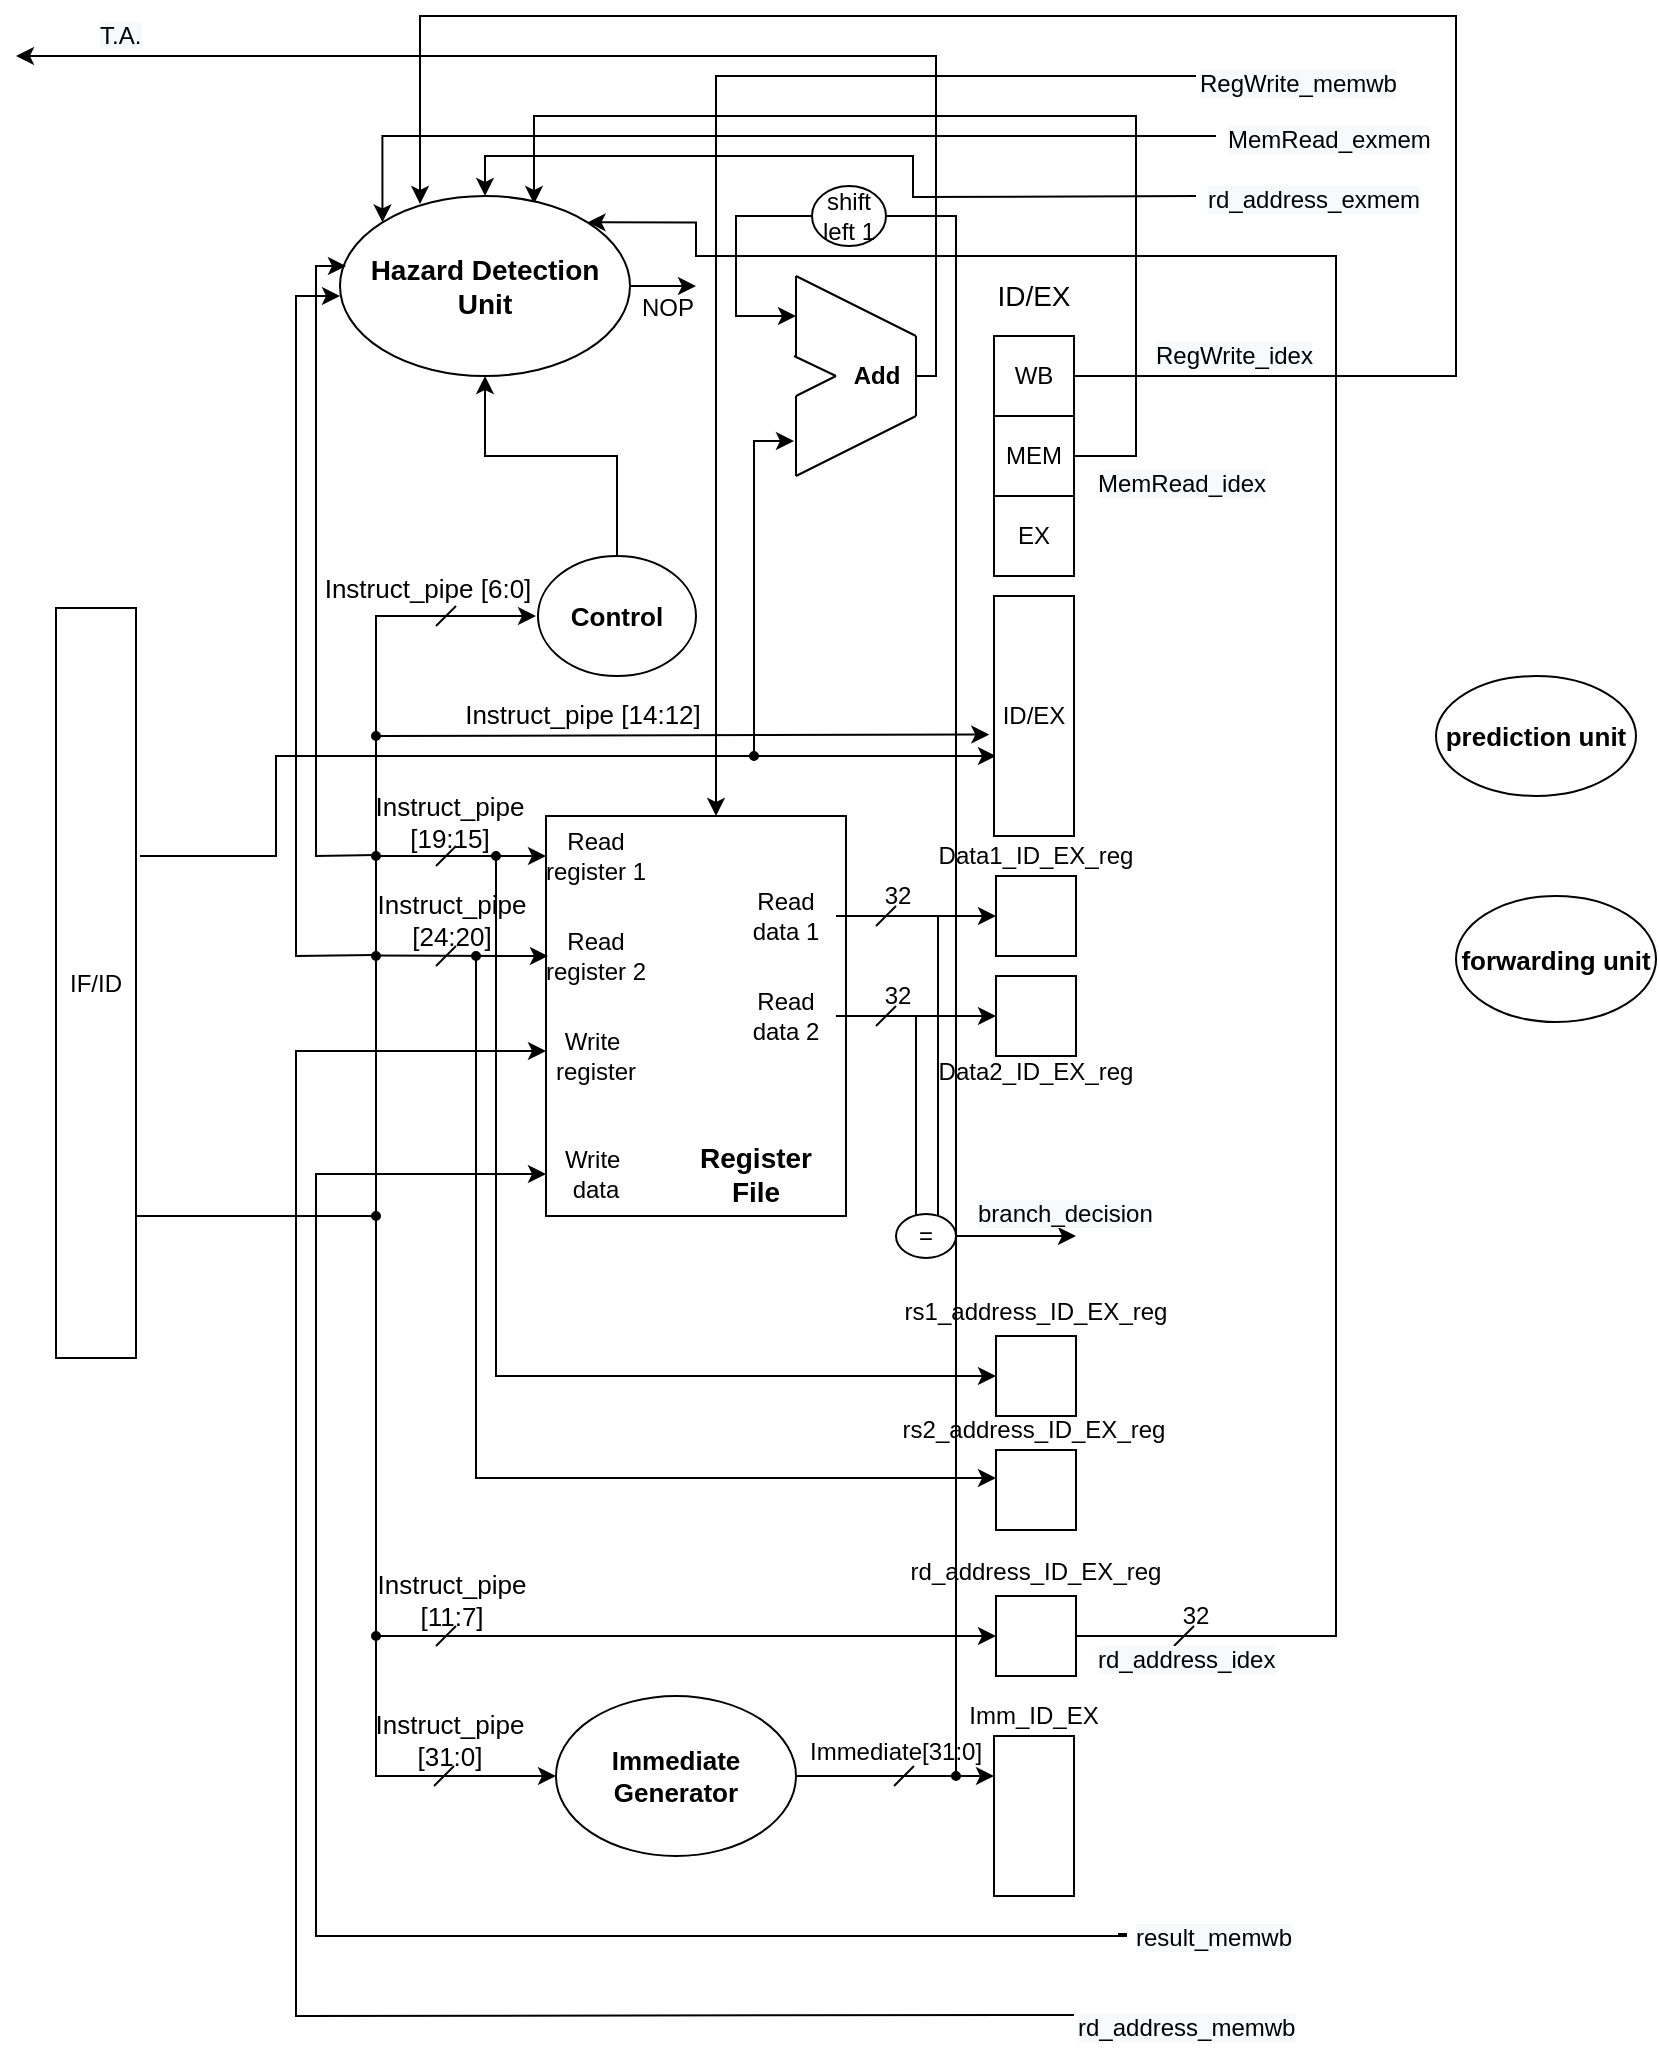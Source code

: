 <mxfile version="14.4.2" type="device"><diagram id="C4D67ffuTDaYjJX6yr9e" name="Page-1"><mxGraphModel dx="868" dy="450" grid="1" gridSize="10" guides="1" tooltips="1" connect="1" arrows="1" fold="1" page="1" pageScale="1" pageWidth="827" pageHeight="1169" math="0" shadow="0"><root><mxCell id="0"/><mxCell id="1" parent="0"/><mxCell id="l9WlV2qs4b8OpY1RFIN2-1" value="" style="endArrow=none;html=1;" parent="1" edge="1"><mxGeometry width="50" height="50" relative="1" as="geometry"><mxPoint x="330" y="620" as="sourcePoint"/><mxPoint x="450" y="620" as="targetPoint"/></mxGeometry></mxCell><mxCell id="l9WlV2qs4b8OpY1RFIN2-2" value="" style="endArrow=classic;html=1;rounded=0;" parent="1" edge="1"><mxGeometry width="50" height="50" relative="1" as="geometry"><mxPoint x="450" y="621" as="sourcePoint"/><mxPoint x="535" y="440" as="targetPoint"/><Array as="points"><mxPoint x="450" y="520"/><mxPoint x="450" y="440"/></Array></mxGeometry></mxCell><mxCell id="IM8ucsLifQxLvVjgq8dF-1" style="edgeStyle=orthogonalEdgeStyle;rounded=0;orthogonalLoop=1;jettySize=auto;html=1;exitX=0;exitY=0.75;exitDx=0;exitDy=0;entryX=0;entryY=0.5;entryDx=0;entryDy=0;" parent="1" target="l9WlV2qs4b8OpY1RFIN2-7" edge="1"><mxGeometry relative="1" as="geometry"><mxPoint x="821" y="979" as="sourcePoint"/><Array as="points"><mxPoint x="825" y="979"/><mxPoint x="825" y="980"/><mxPoint x="420" y="980"/><mxPoint x="420" y="599"/></Array></mxGeometry></mxCell><mxCell id="IM8ucsLifQxLvVjgq8dF-5" style="edgeStyle=orthogonalEdgeStyle;rounded=0;orthogonalLoop=1;jettySize=auto;html=1;exitX=0;exitY=0.25;exitDx=0;exitDy=0;" parent="1" source="IM8ucsLifQxLvVjgq8dF-4" edge="1"><mxGeometry relative="1" as="geometry"><mxPoint x="535" y="537.5" as="targetPoint"/><mxPoint x="770" y="1047.5" as="sourcePoint"/><Array as="points"><mxPoint x="770" y="1020"/><mxPoint x="410" y="1020"/><mxPoint x="410" y="538"/></Array></mxGeometry></mxCell><mxCell id="IM8ucsLifQxLvVjgq8dF-6" style="edgeStyle=orthogonalEdgeStyle;rounded=0;orthogonalLoop=1;jettySize=auto;html=1;exitX=0.5;exitY=0;exitDx=0;exitDy=0;entryX=0.5;entryY=0;entryDx=0;entryDy=0;" parent="1" edge="1"><mxGeometry relative="1" as="geometry"><mxPoint x="620" y="420" as="targetPoint"/><mxPoint x="860" y="50" as="sourcePoint"/><Array as="points"><mxPoint x="620" y="190"/><mxPoint x="620" y="190"/></Array></mxGeometry></mxCell><mxCell id="l9WlV2qs4b8OpY1RFIN2-3" value="" style="rounded=0;whiteSpace=wrap;html=1;" parent="1" vertex="1"><mxGeometry x="535" y="420" width="150" height="200" as="geometry"/></mxCell><mxCell id="l9WlV2qs4b8OpY1RFIN2-4" value="Read register 1" style="text;html=1;strokeColor=none;fillColor=none;align=center;verticalAlign=middle;whiteSpace=wrap;rounded=0;" parent="1" vertex="1"><mxGeometry x="530" y="430" width="60" height="20" as="geometry"/></mxCell><mxCell id="l9WlV2qs4b8OpY1RFIN2-5" value="Read register 2" style="text;html=1;strokeColor=none;fillColor=none;align=center;verticalAlign=middle;whiteSpace=wrap;rounded=0;" parent="1" vertex="1"><mxGeometry x="530" y="480" width="60" height="20" as="geometry"/></mxCell><mxCell id="l9WlV2qs4b8OpY1RFIN2-6" value="Write&amp;nbsp;&lt;br&gt;register" style="text;html=1;strokeColor=none;fillColor=none;align=center;verticalAlign=middle;whiteSpace=wrap;rounded=0;" parent="1" vertex="1"><mxGeometry x="535" y="530" width="50" height="20" as="geometry"/></mxCell><mxCell id="l9WlV2qs4b8OpY1RFIN2-7" value="Write&amp;nbsp;&lt;br&gt;data&lt;br&gt;" style="text;html=1;strokeColor=none;fillColor=none;align=center;verticalAlign=middle;whiteSpace=wrap;rounded=0;" parent="1" vertex="1"><mxGeometry x="535" y="589" width="50" height="20" as="geometry"/></mxCell><mxCell id="l9WlV2qs4b8OpY1RFIN2-8" value="Read data 1" style="text;html=1;strokeColor=none;fillColor=none;align=center;verticalAlign=middle;whiteSpace=wrap;rounded=0;" parent="1" vertex="1"><mxGeometry x="630" y="460" width="50" height="20" as="geometry"/></mxCell><mxCell id="l9WlV2qs4b8OpY1RFIN2-9" value="Read data 2" style="text;html=1;strokeColor=none;fillColor=none;align=center;verticalAlign=middle;whiteSpace=wrap;rounded=0;" parent="1" vertex="1"><mxGeometry x="630" y="510" width="50" height="20" as="geometry"/></mxCell><mxCell id="l9WlV2qs4b8OpY1RFIN2-10" value="&lt;font style=&quot;font-size: 14px&quot;&gt;&lt;b&gt;Register File&lt;/b&gt;&lt;/font&gt;" style="text;html=1;strokeColor=none;fillColor=none;align=center;verticalAlign=middle;whiteSpace=wrap;rounded=0;" parent="1" vertex="1"><mxGeometry x="610" y="589" width="60" height="20" as="geometry"/></mxCell><mxCell id="l9WlV2qs4b8OpY1RFIN2-11" value="" style="endArrow=classic;html=1;" parent="1" edge="1"><mxGeometry width="50" height="50" relative="1" as="geometry"><mxPoint x="448" y="489.76" as="sourcePoint"/><mxPoint x="536" y="490" as="targetPoint"/></mxGeometry></mxCell><mxCell id="l9WlV2qs4b8OpY1RFIN2-12" value="" style="endArrow=classic;html=1;" parent="1" edge="1"><mxGeometry width="50" height="50" relative="1" as="geometry"><mxPoint x="450" y="830" as="sourcePoint"/><mxPoint x="760" y="830" as="targetPoint"/></mxGeometry></mxCell><mxCell id="l9WlV2qs4b8OpY1RFIN2-13" value="&lt;font style=&quot;font-size: 13px&quot;&gt;Instruct_pipe [19:15]&lt;/font&gt;" style="text;html=1;strokeColor=none;fillColor=none;align=center;verticalAlign=middle;whiteSpace=wrap;rounded=0;" parent="1" vertex="1"><mxGeometry x="432" y="413" width="110" height="20" as="geometry"/></mxCell><mxCell id="l9WlV2qs4b8OpY1RFIN2-14" value="&lt;font style=&quot;font-size: 13px&quot;&gt;Instruct_pipe [24:20]&lt;/font&gt;" style="text;html=1;strokeColor=none;fillColor=none;align=center;verticalAlign=middle;whiteSpace=wrap;rounded=0;" parent="1" vertex="1"><mxGeometry x="433" y="463" width="110" height="17" as="geometry"/></mxCell><mxCell id="l9WlV2qs4b8OpY1RFIN2-15" value="&lt;span style=&quot;font-size: 13px&quot;&gt;Instruct_pipe [11:7]&lt;/span&gt;" style="text;html=1;strokeColor=none;fillColor=none;align=center;verticalAlign=middle;whiteSpace=wrap;rounded=0;" parent="1" vertex="1"><mxGeometry x="433" y="803" width="110" height="17" as="geometry"/></mxCell><mxCell id="l9WlV2qs4b8OpY1RFIN2-16" value="" style="endArrow=classic;html=1;rounded=0;entryX=0;entryY=0.5;entryDx=0;entryDy=0;" parent="1" target="l9WlV2qs4b8OpY1RFIN2-17" edge="1"><mxGeometry width="50" height="50" relative="1" as="geometry"><mxPoint x="450" y="620" as="sourcePoint"/><mxPoint x="540" y="740" as="targetPoint"/><Array as="points"><mxPoint x="450" y="740"/><mxPoint x="450" y="900"/></Array></mxGeometry></mxCell><mxCell id="l9WlV2qs4b8OpY1RFIN2-17" value="&lt;b&gt;&lt;font style=&quot;font-size: 13px&quot;&gt;Immediate Generator&lt;/font&gt;&lt;/b&gt;" style="ellipse;whiteSpace=wrap;html=1;" parent="1" vertex="1"><mxGeometry x="540" y="860" width="120" height="80" as="geometry"/></mxCell><mxCell id="l9WlV2qs4b8OpY1RFIN2-18" value="" style="endArrow=none;html=1;" parent="1" edge="1"><mxGeometry width="50" height="50" relative="1" as="geometry"><mxPoint x="479" y="905" as="sourcePoint"/><mxPoint x="489" y="895" as="targetPoint"/></mxGeometry></mxCell><mxCell id="l9WlV2qs4b8OpY1RFIN2-19" value="" style="endArrow=none;html=1;" parent="1" edge="1"><mxGeometry width="50" height="50" relative="1" as="geometry"><mxPoint x="480" y="835" as="sourcePoint"/><mxPoint x="490" y="825" as="targetPoint"/></mxGeometry></mxCell><mxCell id="l9WlV2qs4b8OpY1RFIN2-20" value="" style="endArrow=none;html=1;" parent="1" edge="1"><mxGeometry width="50" height="50" relative="1" as="geometry"><mxPoint x="480" y="495" as="sourcePoint"/><mxPoint x="490" y="485" as="targetPoint"/></mxGeometry></mxCell><mxCell id="l9WlV2qs4b8OpY1RFIN2-21" value="" style="endArrow=none;html=1;" parent="1" edge="1"><mxGeometry width="50" height="50" relative="1" as="geometry"><mxPoint x="480" y="445" as="sourcePoint"/><mxPoint x="490" y="435" as="targetPoint"/></mxGeometry></mxCell><mxCell id="l9WlV2qs4b8OpY1RFIN2-22" value="&lt;span style=&quot;font-size: 13px&quot;&gt;Instruct_pipe [31:0]&lt;/span&gt;" style="text;html=1;strokeColor=none;fillColor=none;align=center;verticalAlign=middle;whiteSpace=wrap;rounded=0;" parent="1" vertex="1"><mxGeometry x="432" y="873" width="110" height="17" as="geometry"/></mxCell><mxCell id="l9WlV2qs4b8OpY1RFIN2-23" value="" style="endArrow=classic;html=1;exitX=1;exitY=0.5;exitDx=0;exitDy=0;" parent="1" source="l9WlV2qs4b8OpY1RFIN2-17" edge="1"><mxGeometry width="50" height="50" relative="1" as="geometry"><mxPoint x="669" y="900" as="sourcePoint"/><mxPoint x="759" y="900" as="targetPoint"/></mxGeometry></mxCell><mxCell id="l9WlV2qs4b8OpY1RFIN2-24" value="Immediate[31:0]" style="text;html=1;strokeColor=none;fillColor=none;align=center;verticalAlign=middle;whiteSpace=wrap;rounded=0;" parent="1" vertex="1"><mxGeometry x="690" y="878" width="40" height="20" as="geometry"/></mxCell><mxCell id="l9WlV2qs4b8OpY1RFIN2-25" value="" style="endArrow=none;html=1;" parent="1" edge="1"><mxGeometry width="50" height="50" relative="1" as="geometry"><mxPoint x="709" y="905" as="sourcePoint"/><mxPoint x="719" y="895" as="targetPoint"/></mxGeometry></mxCell><mxCell id="l9WlV2qs4b8OpY1RFIN2-26" value="" style="rounded=0;whiteSpace=wrap;html=1;" parent="1" vertex="1"><mxGeometry x="759" y="880" width="40" height="80" as="geometry"/></mxCell><mxCell id="l9WlV2qs4b8OpY1RFIN2-27" value="Imm_ID_EX&lt;br&gt;" style="text;html=1;strokeColor=none;fillColor=none;align=center;verticalAlign=middle;whiteSpace=wrap;rounded=0;" parent="1" vertex="1"><mxGeometry x="749" y="860" width="60" height="20" as="geometry"/></mxCell><mxCell id="l9WlV2qs4b8OpY1RFIN2-28" value="" style="endArrow=classic;html=1;exitX=1;exitY=0.5;exitDx=0;exitDy=0;entryX=0;entryY=0.5;entryDx=0;entryDy=0;" parent="1" source="l9WlV2qs4b8OpY1RFIN2-8" target="l9WlV2qs4b8OpY1RFIN2-41" edge="1"><mxGeometry width="50" height="50" relative="1" as="geometry"><mxPoint x="740" y="470" as="sourcePoint"/><mxPoint x="740" y="470" as="targetPoint"/></mxGeometry></mxCell><mxCell id="l9WlV2qs4b8OpY1RFIN2-29" value="" style="endArrow=classic;html=1;exitX=1;exitY=0.5;exitDx=0;exitDy=0;entryX=0;entryY=0.5;entryDx=0;entryDy=0;" parent="1" target="l9WlV2qs4b8OpY1RFIN2-42" edge="1"><mxGeometry width="50" height="50" relative="1" as="geometry"><mxPoint x="680" y="520" as="sourcePoint"/><mxPoint x="740" y="520" as="targetPoint"/></mxGeometry></mxCell><mxCell id="l9WlV2qs4b8OpY1RFIN2-30" value="" style="endArrow=none;html=1;" parent="1" edge="1"><mxGeometry width="50" height="50" relative="1" as="geometry"><mxPoint x="700" y="525" as="sourcePoint"/><mxPoint x="710" y="515" as="targetPoint"/></mxGeometry></mxCell><mxCell id="l9WlV2qs4b8OpY1RFIN2-31" value="" style="endArrow=none;html=1;" parent="1" edge="1"><mxGeometry width="50" height="50" relative="1" as="geometry"><mxPoint x="700" y="475" as="sourcePoint"/><mxPoint x="710" y="465" as="targetPoint"/></mxGeometry></mxCell><mxCell id="l9WlV2qs4b8OpY1RFIN2-32" style="edgeStyle=orthogonalEdgeStyle;rounded=0;orthogonalLoop=1;jettySize=auto;html=1;entryX=0.5;entryY=1;entryDx=0;entryDy=0;" parent="1" source="l9WlV2qs4b8OpY1RFIN2-33" target="l9WlV2qs4b8OpY1RFIN2-69" edge="1"><mxGeometry relative="1" as="geometry"><mxPoint x="560" y="220" as="targetPoint"/><Array as="points"><mxPoint x="571" y="240"/><mxPoint x="505" y="240"/></Array></mxGeometry></mxCell><mxCell id="l9WlV2qs4b8OpY1RFIN2-33" value="&lt;b&gt;&lt;font style=&quot;font-size: 13px&quot;&gt;Control&lt;/font&gt;&lt;/b&gt;" style="ellipse;whiteSpace=wrap;html=1;" parent="1" vertex="1"><mxGeometry x="531" y="290" width="79" height="60" as="geometry"/></mxCell><mxCell id="l9WlV2qs4b8OpY1RFIN2-34" value="" style="endArrow=classic;html=1;rounded=0;" parent="1" edge="1"><mxGeometry width="50" height="50" relative="1" as="geometry"><mxPoint x="450" y="440" as="sourcePoint"/><mxPoint x="530" y="320" as="targetPoint"/><Array as="points"><mxPoint x="450" y="320"/></Array></mxGeometry></mxCell><mxCell id="l9WlV2qs4b8OpY1RFIN2-35" value="32" style="text;html=1;strokeColor=none;fillColor=none;align=center;verticalAlign=middle;whiteSpace=wrap;rounded=0;" parent="1" vertex="1"><mxGeometry x="691" y="450" width="40" height="20" as="geometry"/></mxCell><mxCell id="l9WlV2qs4b8OpY1RFIN2-36" value="32" style="text;html=1;strokeColor=none;fillColor=none;align=center;verticalAlign=middle;whiteSpace=wrap;rounded=0;" parent="1" vertex="1"><mxGeometry x="691" y="500" width="40" height="20" as="geometry"/></mxCell><mxCell id="l9WlV2qs4b8OpY1RFIN2-37" value="" style="verticalLabelPosition=bottom;shadow=0;dashed=0;align=center;html=1;verticalAlign=top;shape=mxgraph.electrical.logic_gates.inverting_contact;fillColor=#000000;" parent="1" vertex="1"><mxGeometry x="447.5" y="437.5" width="5" height="5" as="geometry"/></mxCell><mxCell id="l9WlV2qs4b8OpY1RFIN2-38" value="" style="verticalLabelPosition=bottom;shadow=0;dashed=0;align=center;html=1;verticalAlign=top;shape=mxgraph.electrical.logic_gates.inverting_contact;fillColor=#000000;" parent="1" vertex="1"><mxGeometry x="447.5" y="487.5" width="5" height="5" as="geometry"/></mxCell><mxCell id="l9WlV2qs4b8OpY1RFIN2-39" value="" style="verticalLabelPosition=bottom;shadow=0;dashed=0;align=center;html=1;verticalAlign=top;shape=mxgraph.electrical.logic_gates.inverting_contact;fillColor=#000000;" parent="1" vertex="1"><mxGeometry x="447.5" y="827.5" width="5" height="5" as="geometry"/></mxCell><mxCell id="l9WlV2qs4b8OpY1RFIN2-40" value="" style="verticalLabelPosition=bottom;shadow=0;dashed=0;align=center;html=1;verticalAlign=top;shape=mxgraph.electrical.logic_gates.inverting_contact;fillColor=#000000;" parent="1" vertex="1"><mxGeometry x="447.5" y="617.5" width="5" height="5" as="geometry"/></mxCell><mxCell id="l9WlV2qs4b8OpY1RFIN2-41" value="" style="rounded=0;whiteSpace=wrap;html=1;" parent="1" vertex="1"><mxGeometry x="760" y="450" width="40" height="40" as="geometry"/></mxCell><mxCell id="l9WlV2qs4b8OpY1RFIN2-42" value="" style="rounded=0;whiteSpace=wrap;html=1;" parent="1" vertex="1"><mxGeometry x="760" y="500" width="40" height="40" as="geometry"/></mxCell><mxCell id="l9WlV2qs4b8OpY1RFIN2-43" value="Data1_ID_EX_reg" style="text;html=1;strokeColor=none;fillColor=none;align=center;verticalAlign=middle;whiteSpace=wrap;rounded=0;" parent="1" vertex="1"><mxGeometry x="760" y="430" width="40" height="20" as="geometry"/></mxCell><mxCell id="l9WlV2qs4b8OpY1RFIN2-44" value="Data2_ID_EX_reg&lt;br&gt;" style="text;html=1;strokeColor=none;fillColor=none;align=center;verticalAlign=middle;whiteSpace=wrap;rounded=0;" parent="1" vertex="1"><mxGeometry x="760" y="537.5" width="40" height="20" as="geometry"/></mxCell><mxCell id="l9WlV2qs4b8OpY1RFIN2-45" value="&lt;font style=&quot;font-size: 13px&quot;&gt;Instruct_pipe [6:0]&lt;/font&gt;" style="text;html=1;strokeColor=none;fillColor=none;align=center;verticalAlign=middle;whiteSpace=wrap;rounded=0;" parent="1" vertex="1"><mxGeometry x="417" y="296" width="118" height="20" as="geometry"/></mxCell><mxCell id="l9WlV2qs4b8OpY1RFIN2-46" value="" style="endArrow=none;html=1;" parent="1" edge="1"><mxGeometry width="50" height="50" relative="1" as="geometry"><mxPoint x="480" y="325" as="sourcePoint"/><mxPoint x="490" y="315" as="targetPoint"/></mxGeometry></mxCell><mxCell id="l9WlV2qs4b8OpY1RFIN2-47" value="" style="endArrow=none;html=1;entryX=0.75;entryY=1;entryDx=0;entryDy=0;" parent="1" edge="1"><mxGeometry width="50" height="50" relative="1" as="geometry"><mxPoint x="720" y="620" as="sourcePoint"/><mxPoint x="720" y="520" as="targetPoint"/></mxGeometry></mxCell><mxCell id="l9WlV2qs4b8OpY1RFIN2-48" value="" style="endArrow=none;html=1;entryX=1;entryY=1;entryDx=0;entryDy=0;" parent="1" target="l9WlV2qs4b8OpY1RFIN2-35" edge="1"><mxGeometry width="50" height="50" relative="1" as="geometry"><mxPoint x="731" y="620" as="sourcePoint"/><mxPoint x="730" y="510" as="targetPoint"/></mxGeometry></mxCell><mxCell id="l9WlV2qs4b8OpY1RFIN2-49" value="" style="ellipse;whiteSpace=wrap;html=1;fillColor=#FFFFFF;" parent="1" vertex="1"><mxGeometry x="710" y="619" width="30" height="22" as="geometry"/></mxCell><mxCell id="IM8ucsLifQxLvVjgq8dF-12" value="" style="edgeStyle=orthogonalEdgeStyle;rounded=0;orthogonalLoop=1;jettySize=auto;html=1;" parent="1" edge="1"><mxGeometry relative="1" as="geometry"><mxPoint x="740" y="630" as="sourcePoint"/><mxPoint x="800" y="630" as="targetPoint"/></mxGeometry></mxCell><mxCell id="l9WlV2qs4b8OpY1RFIN2-50" value="=" style="text;html=1;strokeColor=none;fillColor=none;align=center;verticalAlign=middle;whiteSpace=wrap;rounded=0;" parent="1" vertex="1"><mxGeometry x="705" y="620" width="40" height="20" as="geometry"/></mxCell><mxCell id="l9WlV2qs4b8OpY1RFIN2-51" value="&lt;font style=&quot;font-size: 14px&quot;&gt;ID/EX&lt;/font&gt;" style="text;html=1;strokeColor=none;fillColor=none;align=center;verticalAlign=middle;whiteSpace=wrap;rounded=0;dashed=1;" parent="1" vertex="1"><mxGeometry x="759" y="150" width="40" height="20" as="geometry"/></mxCell><mxCell id="IM8ucsLifQxLvVjgq8dF-22" style="edgeStyle=orthogonalEdgeStyle;rounded=0;orthogonalLoop=1;jettySize=auto;html=1;exitX=1;exitY=0.5;exitDx=0;exitDy=0;entryX=0.276;entryY=0.044;entryDx=0;entryDy=0;entryPerimeter=0;" parent="1" source="l9WlV2qs4b8OpY1RFIN2-52" target="l9WlV2qs4b8OpY1RFIN2-69" edge="1"><mxGeometry relative="1" as="geometry"><mxPoint x="471" y="20" as="targetPoint"/><Array as="points"><mxPoint x="990" y="200"/><mxPoint x="990" y="20"/><mxPoint x="472" y="20"/></Array></mxGeometry></mxCell><mxCell id="l9WlV2qs4b8OpY1RFIN2-52" value="WB" style="rounded=0;whiteSpace=wrap;html=1;" parent="1" vertex="1"><mxGeometry x="759" y="180" width="40" height="40" as="geometry"/></mxCell><mxCell id="IM8ucsLifQxLvVjgq8dF-19" style="edgeStyle=orthogonalEdgeStyle;rounded=0;orthogonalLoop=1;jettySize=auto;html=1;exitX=1;exitY=0.5;exitDx=0;exitDy=0;entryX=0.669;entryY=0.044;entryDx=0;entryDy=0;entryPerimeter=0;" parent="1" source="l9WlV2qs4b8OpY1RFIN2-53" target="l9WlV2qs4b8OpY1RFIN2-69" edge="1"><mxGeometry relative="1" as="geometry"><Array as="points"><mxPoint x="830" y="240"/><mxPoint x="830" y="70"/><mxPoint x="529" y="70"/></Array></mxGeometry></mxCell><mxCell id="l9WlV2qs4b8OpY1RFIN2-53" value="MEM" style="rounded=0;whiteSpace=wrap;html=1;" parent="1" vertex="1"><mxGeometry x="759" y="220" width="40" height="40" as="geometry"/></mxCell><mxCell id="l9WlV2qs4b8OpY1RFIN2-54" value="EX" style="rounded=0;whiteSpace=wrap;html=1;" parent="1" vertex="1"><mxGeometry x="759" y="260" width="40" height="40" as="geometry"/></mxCell><mxCell id="l9WlV2qs4b8OpY1RFIN2-55" value="" style="endArrow=classic;html=1;rounded=0;" parent="1" edge="1"><mxGeometry width="50" height="50" relative="1" as="geometry"><mxPoint x="510" y="440" as="sourcePoint"/><mxPoint x="760" y="700" as="targetPoint"/><Array as="points"><mxPoint x="510" y="700"/></Array></mxGeometry></mxCell><mxCell id="l9WlV2qs4b8OpY1RFIN2-56" value="" style="endArrow=classic;html=1;rounded=0;" parent="1" edge="1"><mxGeometry width="50" height="50" relative="1" as="geometry"><mxPoint x="500" y="491" as="sourcePoint"/><mxPoint x="760" y="751" as="targetPoint"/><Array as="points"><mxPoint x="500" y="751"/></Array></mxGeometry></mxCell><mxCell id="l9WlV2qs4b8OpY1RFIN2-57" value="" style="rounded=0;whiteSpace=wrap;html=1;" parent="1" vertex="1"><mxGeometry x="760" y="500" width="40" height="40" as="geometry"/></mxCell><mxCell id="l9WlV2qs4b8OpY1RFIN2-58" value="" style="rounded=0;whiteSpace=wrap;html=1;" parent="1" vertex="1"><mxGeometry x="760" y="680" width="40" height="40" as="geometry"/></mxCell><mxCell id="l9WlV2qs4b8OpY1RFIN2-59" value="" style="rounded=0;whiteSpace=wrap;html=1;" parent="1" vertex="1"><mxGeometry x="760" y="737" width="40" height="40" as="geometry"/></mxCell><mxCell id="l9WlV2qs4b8OpY1RFIN2-60" value="rs1_address_ID_EX_reg" style="text;html=1;strokeColor=none;fillColor=none;align=center;verticalAlign=middle;whiteSpace=wrap;rounded=0;" parent="1" vertex="1"><mxGeometry x="760" y="657.5" width="40" height="20" as="geometry"/></mxCell><mxCell id="l9WlV2qs4b8OpY1RFIN2-61" value="rs2_address_ID_EX_reg" style="text;html=1;strokeColor=none;fillColor=none;align=center;verticalAlign=middle;whiteSpace=wrap;rounded=0;" parent="1" vertex="1"><mxGeometry x="759" y="717" width="40" height="20" as="geometry"/></mxCell><mxCell id="l9WlV2qs4b8OpY1RFIN2-62" value="" style="verticalLabelPosition=bottom;shadow=0;dashed=0;align=center;html=1;verticalAlign=top;shape=mxgraph.electrical.logic_gates.inverting_contact;fillColor=#000000;" parent="1" vertex="1"><mxGeometry x="447.5" y="377.5" width="5" height="5" as="geometry"/></mxCell><mxCell id="l9WlV2qs4b8OpY1RFIN2-63" value="&lt;font style=&quot;font-size: 13px&quot;&gt;Instruct_pipe [14:12]&lt;/font&gt;" style="text;html=1;strokeColor=none;fillColor=none;align=center;verticalAlign=middle;whiteSpace=wrap;rounded=0;" parent="1" vertex="1"><mxGeometry x="487" y="359" width="133" height="20" as="geometry"/></mxCell><mxCell id="IM8ucsLifQxLvVjgq8dF-15" style="edgeStyle=orthogonalEdgeStyle;rounded=0;orthogonalLoop=1;jettySize=auto;html=1;exitX=1;exitY=0.5;exitDx=0;exitDy=0;entryX=1;entryY=0;entryDx=0;entryDy=0;" parent="1" source="l9WlV2qs4b8OpY1RFIN2-64" target="l9WlV2qs4b8OpY1RFIN2-69" edge="1"><mxGeometry relative="1" as="geometry"><Array as="points"><mxPoint x="930" y="830"/><mxPoint x="930" y="140"/><mxPoint x="610" y="140"/><mxPoint x="610" y="123"/></Array></mxGeometry></mxCell><mxCell id="l9WlV2qs4b8OpY1RFIN2-64" value="" style="rounded=0;whiteSpace=wrap;html=1;" parent="1" vertex="1"><mxGeometry x="760" y="810" width="40" height="40" as="geometry"/></mxCell><mxCell id="l9WlV2qs4b8OpY1RFIN2-65" value="" style="verticalLabelPosition=bottom;shadow=0;dashed=0;align=center;html=1;verticalAlign=top;shape=mxgraph.electrical.logic_gates.inverting_contact;fillColor=#000000;" parent="1" vertex="1"><mxGeometry x="497.5" y="487.5" width="5" height="5" as="geometry"/></mxCell><mxCell id="l9WlV2qs4b8OpY1RFIN2-66" value="" style="verticalLabelPosition=bottom;shadow=0;dashed=0;align=center;html=1;verticalAlign=top;shape=mxgraph.electrical.logic_gates.inverting_contact;fillColor=#000000;" parent="1" vertex="1"><mxGeometry x="507.5" y="437.5" width="5" height="5" as="geometry"/></mxCell><mxCell id="l9WlV2qs4b8OpY1RFIN2-67" value="rd_address_ID_EX_reg" style="text;html=1;strokeColor=none;fillColor=none;align=center;verticalAlign=middle;whiteSpace=wrap;rounded=0;" parent="1" vertex="1"><mxGeometry x="760" y="787.5" width="40" height="20" as="geometry"/></mxCell><mxCell id="l9WlV2qs4b8OpY1RFIN2-68" style="edgeStyle=orthogonalEdgeStyle;rounded=0;orthogonalLoop=1;jettySize=auto;html=1;" parent="1" source="l9WlV2qs4b8OpY1RFIN2-69" edge="1"><mxGeometry relative="1" as="geometry"><mxPoint x="610" y="155" as="targetPoint"/></mxGeometry></mxCell><mxCell id="IM8ucsLifQxLvVjgq8dF-8" style="edgeStyle=orthogonalEdgeStyle;rounded=0;orthogonalLoop=1;jettySize=auto;html=1;entryX=0;entryY=0;entryDx=0;entryDy=0;" parent="1" target="l9WlV2qs4b8OpY1RFIN2-69" edge="1"><mxGeometry relative="1" as="geometry"><mxPoint x="870" y="80" as="sourcePoint"/><Array as="points"><mxPoint x="453" y="80"/></Array></mxGeometry></mxCell><mxCell id="IM8ucsLifQxLvVjgq8dF-10" style="edgeStyle=orthogonalEdgeStyle;rounded=0;orthogonalLoop=1;jettySize=auto;html=1;exitX=0.5;exitY=0;exitDx=0;exitDy=0;entryX=0.5;entryY=0;entryDx=0;entryDy=0;" parent="1" target="l9WlV2qs4b8OpY1RFIN2-69" edge="1"><mxGeometry relative="1" as="geometry"><mxPoint x="860" y="110" as="sourcePoint"/></mxGeometry></mxCell><mxCell id="l9WlV2qs4b8OpY1RFIN2-69" value="&lt;font style=&quot;font-size: 14px&quot;&gt;&lt;b&gt;Hazard Detection Unit&lt;/b&gt;&lt;/font&gt;" style="ellipse;whiteSpace=wrap;html=1;" parent="1" vertex="1"><mxGeometry x="432" y="110" width="145" height="90" as="geometry"/></mxCell><mxCell id="l9WlV2qs4b8OpY1RFIN2-70" value="" style="group;fontStyle=1" parent="1" vertex="1" connectable="0"><mxGeometry x="659" y="150" width="61" height="100" as="geometry"/></mxCell><mxCell id="l9WlV2qs4b8OpY1RFIN2-71" value="" style="endArrow=none;html=1;" parent="l9WlV2qs4b8OpY1RFIN2-70" edge="1"><mxGeometry width="50" height="50" relative="1" as="geometry"><mxPoint x="1" y="100" as="sourcePoint"/><mxPoint x="61" y="70" as="targetPoint"/></mxGeometry></mxCell><mxCell id="l9WlV2qs4b8OpY1RFIN2-72" value="" style="endArrow=none;html=1;" parent="l9WlV2qs4b8OpY1RFIN2-70" edge="1"><mxGeometry width="50" height="50" relative="1" as="geometry"><mxPoint x="61" y="70" as="sourcePoint"/><mxPoint x="61" y="30" as="targetPoint"/></mxGeometry></mxCell><mxCell id="l9WlV2qs4b8OpY1RFIN2-73" value="" style="endArrow=none;html=1;" parent="l9WlV2qs4b8OpY1RFIN2-70" edge="1"><mxGeometry width="50" height="50" relative="1" as="geometry"><mxPoint x="1" as="sourcePoint"/><mxPoint x="61" y="30" as="targetPoint"/></mxGeometry></mxCell><mxCell id="l9WlV2qs4b8OpY1RFIN2-74" value="" style="endArrow=none;html=1;" parent="l9WlV2qs4b8OpY1RFIN2-70" edge="1"><mxGeometry width="50" height="50" relative="1" as="geometry"><mxPoint y="40" as="sourcePoint"/><mxPoint x="21" y="50" as="targetPoint"/></mxGeometry></mxCell><mxCell id="l9WlV2qs4b8OpY1RFIN2-75" value="" style="endArrow=none;html=1;" parent="l9WlV2qs4b8OpY1RFIN2-70" edge="1"><mxGeometry width="50" height="50" relative="1" as="geometry"><mxPoint x="1" y="60" as="sourcePoint"/><mxPoint x="21" y="50" as="targetPoint"/></mxGeometry></mxCell><mxCell id="l9WlV2qs4b8OpY1RFIN2-76" value="" style="endArrow=none;html=1;" parent="l9WlV2qs4b8OpY1RFIN2-70" edge="1"><mxGeometry width="50" height="50" relative="1" as="geometry"><mxPoint x="1" y="40" as="sourcePoint"/><mxPoint x="1" as="targetPoint"/></mxGeometry></mxCell><mxCell id="l9WlV2qs4b8OpY1RFIN2-77" value="" style="endArrow=none;html=1;" parent="l9WlV2qs4b8OpY1RFIN2-70" edge="1"><mxGeometry width="50" height="50" relative="1" as="geometry"><mxPoint x="1" y="100" as="sourcePoint"/><mxPoint x="1" y="60" as="targetPoint"/></mxGeometry></mxCell><mxCell id="l9WlV2qs4b8OpY1RFIN2-105" style="edgeStyle=orthogonalEdgeStyle;rounded=0;orthogonalLoop=1;jettySize=auto;html=1;" parent="1" source="l9WlV2qs4b8OpY1RFIN2-78" edge="1"><mxGeometry relative="1" as="geometry"><mxPoint x="270" y="40" as="targetPoint"/><Array as="points"><mxPoint x="730" y="200"/><mxPoint x="730" y="40"/><mxPoint x="270" y="40"/></Array></mxGeometry></mxCell><mxCell id="l9WlV2qs4b8OpY1RFIN2-78" value="&lt;span&gt;Add&lt;/span&gt;" style="text;html=1;align=center;verticalAlign=middle;resizable=0;points=[];autosize=1;fontStyle=1" parent="1" vertex="1"><mxGeometry x="680" y="190" width="40" height="20" as="geometry"/></mxCell><mxCell id="l9WlV2qs4b8OpY1RFIN2-80" value="" style="verticalLabelPosition=bottom;shadow=0;dashed=0;align=center;html=1;verticalAlign=top;shape=mxgraph.electrical.logic_gates.inverting_contact;fillColor=#000000;" parent="1" vertex="1"><mxGeometry x="636.5" y="387.5" width="5" height="5" as="geometry"/></mxCell><mxCell id="l9WlV2qs4b8OpY1RFIN2-81" value="" style="endArrow=classic;html=1;rounded=0;" parent="1" edge="1"><mxGeometry width="50" height="50" relative="1" as="geometry"><mxPoint x="740" y="900" as="sourcePoint"/><mxPoint x="660" y="170" as="targetPoint"/><Array as="points"><mxPoint x="740" y="120"/><mxPoint x="630" y="120"/><mxPoint x="630" y="170"/></Array></mxGeometry></mxCell><mxCell id="l9WlV2qs4b8OpY1RFIN2-82" value="" style="verticalLabelPosition=bottom;shadow=0;dashed=0;align=center;html=1;verticalAlign=top;shape=mxgraph.electrical.logic_gates.inverting_contact;fillColor=#000000;" parent="1" vertex="1"><mxGeometry x="737.5" y="897.5" width="5" height="5" as="geometry"/></mxCell><mxCell id="l9WlV2qs4b8OpY1RFIN2-83" value="shift left 1" style="ellipse;whiteSpace=wrap;html=1;" parent="1" vertex="1"><mxGeometry x="668" y="105" width="37" height="30" as="geometry"/></mxCell><mxCell id="l9WlV2qs4b8OpY1RFIN2-84" value="" style="endArrow=classic;html=1;exitX=0.5;exitY=0;exitDx=0;exitDy=0;rounded=0;" parent="1" edge="1"><mxGeometry width="50" height="50" relative="1" as="geometry"><mxPoint x="450" y="439.5" as="sourcePoint"/><mxPoint x="435" y="145" as="targetPoint"/><Array as="points"><mxPoint x="420" y="440"/><mxPoint x="420" y="145"/></Array></mxGeometry></mxCell><mxCell id="l9WlV2qs4b8OpY1RFIN2-85" value="" style="endArrow=classic;html=1;exitX=0.25;exitY=0;exitDx=0;exitDy=0;entryX=0;entryY=0.556;entryDx=0;entryDy=0;entryPerimeter=0;rounded=0;" parent="1" target="l9WlV2qs4b8OpY1RFIN2-69" edge="1"><mxGeometry width="50" height="50" relative="1" as="geometry"><mxPoint x="448.75" y="489.5" as="sourcePoint"/><mxPoint x="430" y="160" as="targetPoint"/><Array as="points"><mxPoint x="410" y="490"/><mxPoint x="410" y="160"/></Array></mxGeometry></mxCell><mxCell id="l9WlV2qs4b8OpY1RFIN2-88" value="NOP" style="text;html=1;strokeColor=none;fillColor=none;align=center;verticalAlign=middle;whiteSpace=wrap;rounded=0;" parent="1" vertex="1"><mxGeometry x="576" y="156" width="40" height="20" as="geometry"/></mxCell><mxCell id="l9WlV2qs4b8OpY1RFIN2-89" value="IF/ID" style="rounded=0;whiteSpace=wrap;html=1;" parent="1" vertex="1"><mxGeometry x="290" y="316" width="40" height="375" as="geometry"/></mxCell><mxCell id="l9WlV2qs4b8OpY1RFIN2-94" value="" style="endArrow=classic;html=1;rounded=0;" parent="1" edge="1"><mxGeometry width="50" height="50" relative="1" as="geometry"><mxPoint x="332" y="440" as="sourcePoint"/><mxPoint x="760" y="390" as="targetPoint"/><Array as="points"><mxPoint x="400" y="440"/><mxPoint x="400" y="390"/><mxPoint x="640" y="390"/><mxPoint x="690" y="390"/></Array></mxGeometry></mxCell><mxCell id="l9WlV2qs4b8OpY1RFIN2-95" value="ID/EX" style="rounded=0;whiteSpace=wrap;html=1;" parent="1" vertex="1"><mxGeometry x="759" y="310" width="40" height="120" as="geometry"/></mxCell><mxCell id="l9WlV2qs4b8OpY1RFIN2-96" value="" style="endArrow=classic;html=1;fontStyle=1;rounded=0;" parent="1" edge="1"><mxGeometry width="50" height="50" relative="1" as="geometry"><mxPoint x="639" y="392.5" as="sourcePoint"/><mxPoint x="659" y="232.5" as="targetPoint"/><Array as="points"><mxPoint x="639" y="232.5"/></Array></mxGeometry></mxCell><mxCell id="l9WlV2qs4b8OpY1RFIN2-97" value="" style="endArrow=classic;html=1;entryX=-0.059;entryY=0.577;entryDx=0;entryDy=0;entryPerimeter=0;" parent="1" target="l9WlV2qs4b8OpY1RFIN2-95" edge="1"><mxGeometry width="50" height="50" relative="1" as="geometry"><mxPoint x="452" y="380" as="sourcePoint"/><mxPoint x="750" y="380" as="targetPoint"/><Array as="points"/></mxGeometry></mxCell><mxCell id="IM8ucsLifQxLvVjgq8dF-2" value="&lt;span style=&quot;color: rgb(0 , 0 , 0) ; font-family: &amp;#34;helvetica&amp;#34; ; font-size: 12px ; font-style: normal ; font-weight: 400 ; letter-spacing: normal ; text-align: center ; text-indent: 0px ; text-transform: none ; word-spacing: 0px ; background-color: rgb(248 , 249 , 250) ; display: inline ; float: none&quot;&gt;result_memwb&lt;/span&gt;" style="text;whiteSpace=wrap;html=1;" parent="1" vertex="1"><mxGeometry x="827.5" y="967" width="80" height="30" as="geometry"/></mxCell><mxCell id="IM8ucsLifQxLvVjgq8dF-4" value="&lt;span style=&quot;color: rgb(0 , 0 , 0) ; font-family: &amp;#34;helvetica&amp;#34; ; font-size: 12px ; font-style: normal ; font-weight: 400 ; letter-spacing: normal ; text-align: center ; text-indent: 0px ; text-transform: none ; word-spacing: 0px ; background-color: rgb(248 , 249 , 250) ; display: inline ; float: none&quot;&gt;rd_address_memwb&lt;/span&gt;" style="text;whiteSpace=wrap;html=1;" parent="1" vertex="1"><mxGeometry x="799" y="1012" width="100" height="30" as="geometry"/></mxCell><mxCell id="IM8ucsLifQxLvVjgq8dF-7" value="&lt;span style=&quot;color: rgb(0 , 0 , 0) ; font-family: &amp;#34;helvetica&amp;#34; ; font-size: 12px ; font-style: normal ; font-weight: 400 ; letter-spacing: normal ; text-align: center ; text-indent: 0px ; text-transform: none ; word-spacing: 0px ; background-color: rgb(248 , 249 , 250) ; display: inline ; float: none&quot;&gt;RegWrite_memwb&lt;/span&gt;" style="text;whiteSpace=wrap;html=1;" parent="1" vertex="1"><mxGeometry x="860" y="40" width="100" height="30" as="geometry"/></mxCell><mxCell id="IM8ucsLifQxLvVjgq8dF-9" value="&lt;span style=&quot;color: rgb(0 , 0 , 0) ; font-family: &amp;#34;helvetica&amp;#34; ; font-size: 12px ; font-style: normal ; font-weight: 400 ; letter-spacing: normal ; text-align: center ; text-indent: 0px ; text-transform: none ; word-spacing: 0px ; background-color: rgb(248 , 249 , 250) ; display: inline ; float: none&quot;&gt;MemRead_exmem&lt;/span&gt;" style="text;whiteSpace=wrap;html=1;" parent="1" vertex="1"><mxGeometry x="874" y="68" width="90" height="30" as="geometry"/></mxCell><mxCell id="IM8ucsLifQxLvVjgq8dF-11" value="&lt;span style=&quot;color: rgb(0 , 0 , 0) ; font-family: &amp;#34;helvetica&amp;#34; ; font-size: 12px ; font-style: normal ; font-weight: 400 ; letter-spacing: normal ; text-align: center ; text-indent: 0px ; text-transform: none ; word-spacing: 0px ; background-color: rgb(248 , 249 , 250) ; display: inline ; float: none&quot;&gt;rd_address_exmem&lt;/span&gt;" style="text;whiteSpace=wrap;html=1;" parent="1" vertex="1"><mxGeometry x="864" y="98" width="110" height="30" as="geometry"/></mxCell><mxCell id="IM8ucsLifQxLvVjgq8dF-13" value="&lt;span style=&quot;color: rgb(0 , 0 , 0) ; font-family: &amp;#34;helvetica&amp;#34; ; font-size: 12px ; font-style: normal ; font-weight: 400 ; letter-spacing: normal ; text-align: center ; text-indent: 0px ; text-transform: none ; word-spacing: 0px ; background-color: rgb(248 , 249 , 250) ; display: inline ; float: none&quot;&gt;branch_decision&lt;/span&gt;" style="text;whiteSpace=wrap;html=1;" parent="1" vertex="1"><mxGeometry x="749" y="605" width="80" height="30" as="geometry"/></mxCell><mxCell id="IM8ucsLifQxLvVjgq8dF-14" value="&lt;span style=&quot;color: rgb(0 , 0 , 0) ; font-family: &amp;#34;helvetica&amp;#34; ; font-size: 12px ; font-style: normal ; font-weight: 400 ; letter-spacing: normal ; text-align: center ; text-indent: 0px ; text-transform: none ; word-spacing: 0px ; background-color: rgb(248 , 249 , 250) ; display: inline ; float: none&quot;&gt;T.A.&lt;/span&gt;" style="text;whiteSpace=wrap;html=1;" parent="1" vertex="1"><mxGeometry x="310" y="16" width="30" height="30" as="geometry"/></mxCell><mxCell id="IM8ucsLifQxLvVjgq8dF-16" value="" style="endArrow=none;html=1;" parent="1" edge="1"><mxGeometry width="50" height="50" relative="1" as="geometry"><mxPoint x="849" y="835" as="sourcePoint"/><mxPoint x="859" y="825" as="targetPoint"/></mxGeometry></mxCell><mxCell id="IM8ucsLifQxLvVjgq8dF-17" value="32" style="text;html=1;strokeColor=none;fillColor=none;align=center;verticalAlign=middle;whiteSpace=wrap;rounded=0;" parent="1" vertex="1"><mxGeometry x="840" y="810" width="40" height="20" as="geometry"/></mxCell><mxCell id="IM8ucsLifQxLvVjgq8dF-18" value="&lt;span style=&quot;color: rgb(0 , 0 , 0) ; font-family: &amp;#34;helvetica&amp;#34; ; font-size: 12px ; font-style: normal ; font-weight: 400 ; letter-spacing: normal ; text-align: center ; text-indent: 0px ; text-transform: none ; word-spacing: 0px ; background-color: rgb(248 , 249 , 250) ; display: inline ; float: none&quot;&gt;rd_address_idex&lt;br&gt;&lt;br&gt;&lt;/span&gt;" style="text;whiteSpace=wrap;html=1;" parent="1" vertex="1"><mxGeometry x="809" y="827.5" width="90" height="30" as="geometry"/></mxCell><mxCell id="IM8ucsLifQxLvVjgq8dF-20" value="&lt;span style=&quot;color: rgb(0 , 0 , 0) ; font-family: &amp;#34;helvetica&amp;#34; ; font-size: 12px ; font-style: normal ; font-weight: 400 ; letter-spacing: normal ; text-align: center ; text-indent: 0px ; text-transform: none ; word-spacing: 0px ; background-color: rgb(248 , 249 , 250) ; display: inline ; float: none&quot;&gt;MemRead_idex&lt;/span&gt;" style="text;whiteSpace=wrap;html=1;" parent="1" vertex="1"><mxGeometry x="809" y="240" width="90" height="30" as="geometry"/></mxCell><mxCell id="IM8ucsLifQxLvVjgq8dF-23" value="&lt;span style=&quot;color: rgb(0 , 0 , 0) ; font-family: &amp;#34;helvetica&amp;#34; ; font-size: 12px ; font-style: normal ; font-weight: 400 ; letter-spacing: normal ; text-align: center ; text-indent: 0px ; text-transform: none ; word-spacing: 0px ; background-color: rgb(248 , 249 , 250) ; display: inline ; float: none&quot;&gt;RegWrite_idex&lt;/span&gt;" style="text;whiteSpace=wrap;html=1;" parent="1" vertex="1"><mxGeometry x="837.5" y="176" width="70" height="30" as="geometry"/></mxCell><mxCell id="IM8ucsLifQxLvVjgq8dF-24" value="&lt;b&gt;&lt;font style=&quot;font-size: 13px&quot;&gt;prediction unit&lt;/font&gt;&lt;/b&gt;&lt;span style=&quot;color: rgba(0 , 0 , 0 , 0) ; font-family: monospace ; font-size: 0px&quot;&gt;%3CmxGraphModel%3E%3Croot%3E%3CmxCell%20id%3D%220%22%2F%3E%3CmxCell%20id%3D%221%22%20parent%3D%220%22%2F%3E%3CmxCell%20id%3D%222%22%20value%3D%22%26lt%3Bb%26gt%3B%26lt%3Bfont%20style%3D%26quot%3Bfont-size%3A%2013px%26quot%3B%26gt%3BControl%26lt%3B%2Ffont%26gt%3B%26lt%3B%2Fb%26gt%3B%22%20style%3D%22ellipse%3BwhiteSpace%3Dwrap%3Bhtml%3D1%3B%22%20vertex%3D%221%22%20parent%3D%221%22%3E%3CmxGeometry%20x%3D%22531%22%20y%3D%22290%22%20width%3D%2279%22%20height%3D%2260%22%20as%3D%22geometry%22%2F%3E%3C%2FmxCell%3E%3C%2Froot%3E%3C%2FmxGraphModel%3E&lt;/span&gt;" style="ellipse;whiteSpace=wrap;html=1;" parent="1" vertex="1"><mxGeometry x="980" y="350" width="100" height="60" as="geometry"/></mxCell><mxCell id="IM8ucsLifQxLvVjgq8dF-25" value="&lt;b&gt;&lt;font style=&quot;font-size: 13px&quot;&gt;forwarding unit&lt;/font&gt;&lt;/b&gt;" style="ellipse;whiteSpace=wrap;html=1;" parent="1" vertex="1"><mxGeometry x="990" y="460" width="100" height="63" as="geometry"/></mxCell></root></mxGraphModel></diagram></mxfile>